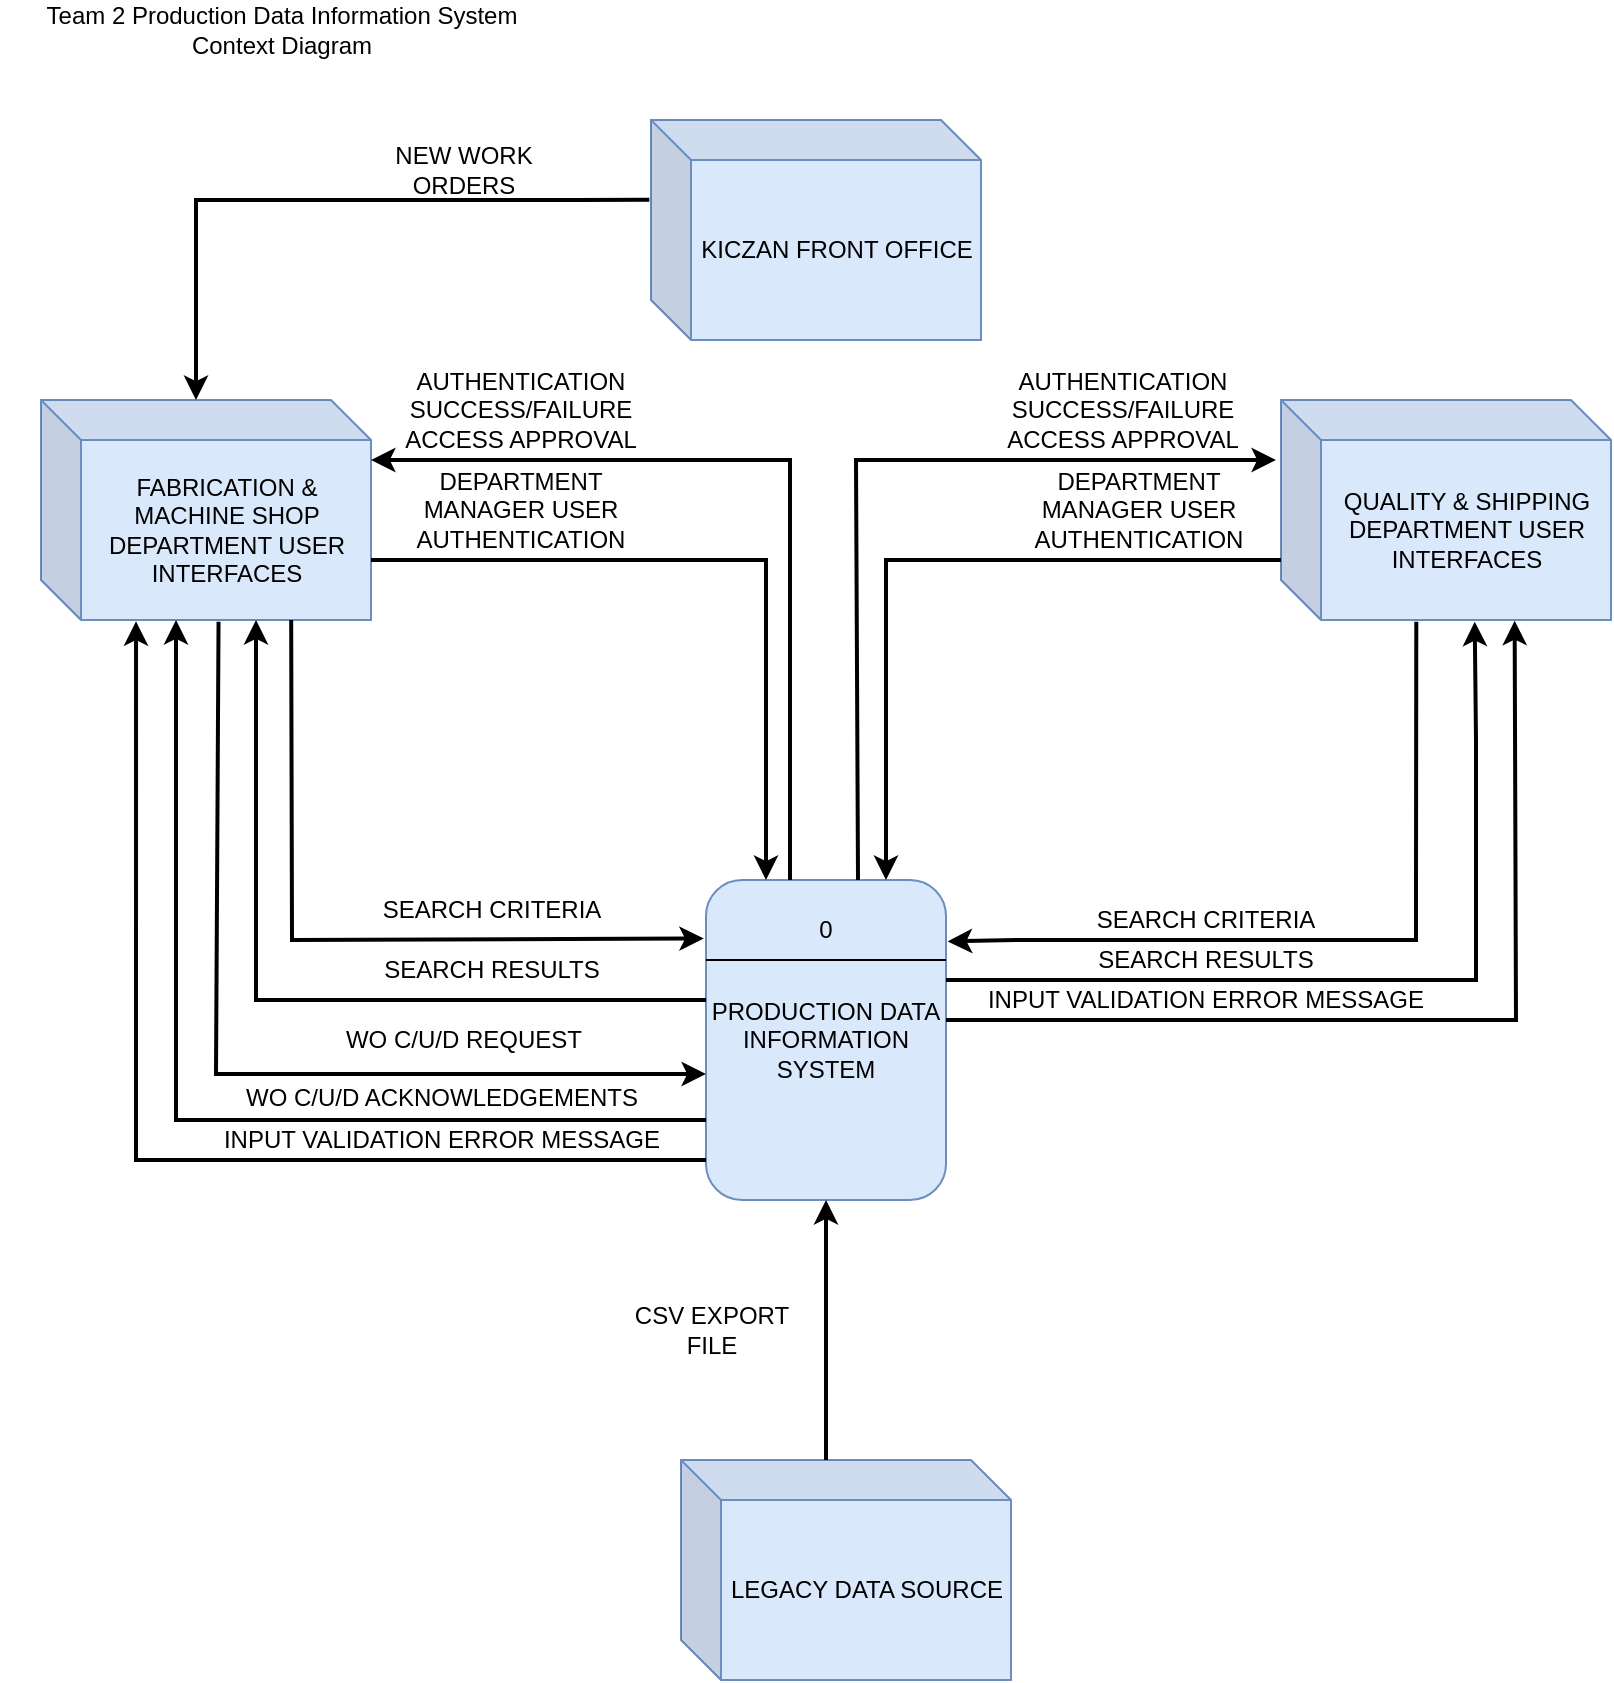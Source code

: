 <mxfile version="28.2.5">
  <diagram name="Page-1" id="NWWiBwSiMHT2Ur717pmt">
    <mxGraphModel dx="2066" dy="1125" grid="0" gridSize="10" guides="1" tooltips="1" connect="1" arrows="1" fold="1" page="0" pageScale="1" pageWidth="850" pageHeight="1100" math="0" shadow="0">
      <root>
        <mxCell id="0" />
        <mxCell id="1" parent="0" />
        <mxCell id="EqE0YKUDqJqxegZ7C9gL-1" value="PRODUCTION DATA INFORMATION SYSTEM" style="rounded=1;whiteSpace=wrap;html=1;fillColor=#dae8fc;strokeColor=#6c8ebf;" parent="1" vertex="1">
          <mxGeometry x="355" y="570" width="120" height="160" as="geometry" />
        </mxCell>
        <mxCell id="EqE0YKUDqJqxegZ7C9gL-2" value="" style="endArrow=none;html=1;rounded=0;exitX=0;exitY=0.25;exitDx=0;exitDy=0;entryX=1;entryY=0.25;entryDx=0;entryDy=0;" parent="1" source="EqE0YKUDqJqxegZ7C9gL-1" target="EqE0YKUDqJqxegZ7C9gL-1" edge="1">
          <mxGeometry width="50" height="50" relative="1" as="geometry">
            <mxPoint x="390" y="640" as="sourcePoint" />
            <mxPoint x="440" y="590" as="targetPoint" />
          </mxGeometry>
        </mxCell>
        <mxCell id="EqE0YKUDqJqxegZ7C9gL-3" value="0" style="text;html=1;align=center;verticalAlign=middle;whiteSpace=wrap;rounded=0;" parent="1" vertex="1">
          <mxGeometry x="385" y="580" width="60" height="30" as="geometry" />
        </mxCell>
        <mxCell id="EqE0YKUDqJqxegZ7C9gL-4" value="FABRICATION &amp;amp; MACHINE SHOP DEPARTMENT USER INTERFACES" style="shape=cube;whiteSpace=wrap;html=1;boundedLbl=1;backgroundOutline=1;darkOpacity=0.05;darkOpacity2=0.1;strokeWidth=1;fillColor=#dae8fc;strokeColor=#6c8ebf;" parent="1" vertex="1">
          <mxGeometry x="22.5" y="330" width="165" height="110" as="geometry" />
        </mxCell>
        <mxCell id="EqE0YKUDqJqxegZ7C9gL-21" value="WO C/U/D REQUEST" style="text;html=1;align=center;verticalAlign=middle;whiteSpace=wrap;rounded=0;" parent="1" vertex="1">
          <mxGeometry x="106.88" y="635" width="253.75" height="30" as="geometry" />
        </mxCell>
        <mxCell id="EqE0YKUDqJqxegZ7C9gL-22" value="SEARCH CRITERIA" style="text;html=1;align=center;verticalAlign=middle;whiteSpace=wrap;rounded=0;" parent="1" vertex="1">
          <mxGeometry x="545" y="580" width="120" height="20" as="geometry" />
        </mxCell>
        <mxCell id="EqE0YKUDqJqxegZ7C9gL-25" value="SEARCH RESULTS" style="text;html=1;align=center;verticalAlign=middle;whiteSpace=wrap;rounded=0;" parent="1" vertex="1">
          <mxGeometry x="510" y="600" width="190" height="20" as="geometry" />
        </mxCell>
        <mxCell id="EqE0YKUDqJqxegZ7C9gL-29" value="Team 2 Production Data Information System Context Diagram" style="text;html=1;align=center;verticalAlign=middle;whiteSpace=wrap;rounded=0;" parent="1" vertex="1">
          <mxGeometry x="2.5" y="130" width="280" height="30" as="geometry" />
        </mxCell>
        <mxCell id="47_pGREQ6rvNZp8R7Rz3-7" value="NEW WORK ORDERS" style="text;html=1;align=center;verticalAlign=middle;whiteSpace=wrap;rounded=0;" parent="1" vertex="1">
          <mxGeometry x="193.75" y="200" width="80" height="30" as="geometry" />
        </mxCell>
        <mxCell id="47_pGREQ6rvNZp8R7Rz3-9" value="" style="endArrow=classic;html=1;rounded=0;strokeWidth=2;exitX=-0.005;exitY=0.362;exitDx=0;exitDy=0;exitPerimeter=0;" parent="1" source="kIoXdZcQtLT9reUE1cwR-3" edge="1">
          <mxGeometry width="50" height="50" relative="1" as="geometry">
            <mxPoint x="350" y="230" as="sourcePoint" />
            <mxPoint x="100" y="330" as="targetPoint" />
            <Array as="points">
              <mxPoint x="290" y="230" />
              <mxPoint x="100" y="230" />
            </Array>
          </mxGeometry>
        </mxCell>
        <mxCell id="47_pGREQ6rvNZp8R7Rz3-22" value="DEPARTMENT MANAGER USER AUTHENTICATION" style="text;html=1;align=center;verticalAlign=middle;whiteSpace=wrap;rounded=0;" parent="1" vertex="1">
          <mxGeometry x="201" y="370" width="123" height="30" as="geometry" />
        </mxCell>
        <mxCell id="47_pGREQ6rvNZp8R7Rz3-27" value="" style="endArrow=classic;html=1;rounded=0;entryX=0;entryY=0.875;entryDx=0;entryDy=0;strokeWidth=2;entryPerimeter=0;exitX=0.538;exitY=1.008;exitDx=0;exitDy=0;exitPerimeter=0;" parent="1" source="EqE0YKUDqJqxegZ7C9gL-4" edge="1">
          <mxGeometry width="50" height="50" relative="1" as="geometry">
            <mxPoint x="110" y="460" as="sourcePoint" />
            <mxPoint x="355" y="667" as="targetPoint" />
            <Array as="points">
              <mxPoint x="110" y="667" />
              <mxPoint x="190" y="667" />
              <mxPoint x="270" y="667" />
              <mxPoint x="320" y="667" />
            </Array>
          </mxGeometry>
        </mxCell>
        <mxCell id="47_pGREQ6rvNZp8R7Rz3-29" value="" style="endArrow=classic;html=1;rounded=0;entryX=1.007;entryY=0.192;entryDx=0;entryDy=0;strokeWidth=2;exitX=0.41;exitY=1.008;exitDx=0;exitDy=0;exitPerimeter=0;entryPerimeter=0;" parent="1" source="kIoXdZcQtLT9reUE1cwR-1" target="EqE0YKUDqJqxegZ7C9gL-1" edge="1">
          <mxGeometry width="50" height="50" relative="1" as="geometry">
            <mxPoint x="665" y="460" as="sourcePoint" />
            <mxPoint x="295" y="490" as="targetPoint" />
            <Array as="points">
              <mxPoint x="710" y="570" />
              <mxPoint x="710" y="600" />
              <mxPoint x="510" y="600" />
            </Array>
          </mxGeometry>
        </mxCell>
        <mxCell id="47_pGREQ6rvNZp8R7Rz3-30" value="" style="endArrow=classic;html=1;rounded=0;exitX=1;exitY=0.875;exitDx=0;exitDy=0;strokeWidth=2;exitPerimeter=0;entryX=0.587;entryY=1.008;entryDx=0;entryDy=0;entryPerimeter=0;" parent="1" target="kIoXdZcQtLT9reUE1cwR-1" edge="1">
          <mxGeometry width="50" height="50" relative="1" as="geometry">
            <mxPoint x="475" y="620" as="sourcePoint" />
            <mxPoint x="739.26" y="350" as="targetPoint" />
            <Array as="points">
              <mxPoint x="580" y="620" />
              <mxPoint x="740" y="620" />
              <mxPoint x="740" y="500" />
            </Array>
          </mxGeometry>
        </mxCell>
        <mxCell id="47_pGREQ6rvNZp8R7Rz3-32" value="CSV EXPORT FILE" style="text;html=1;align=center;verticalAlign=middle;whiteSpace=wrap;rounded=0;" parent="1" vertex="1">
          <mxGeometry x="307.5" y="780" width="100" height="30" as="geometry" />
        </mxCell>
        <mxCell id="47_pGREQ6rvNZp8R7Rz3-35" value="" style="endArrow=classic;html=1;rounded=0;strokeWidth=2;entryX=0.999;entryY=0.357;entryDx=0;entryDy=0;entryPerimeter=0;exitX=0.35;exitY=0;exitDx=0;exitDy=0;exitPerimeter=0;" parent="1" source="EqE0YKUDqJqxegZ7C9gL-1" edge="1">
          <mxGeometry width="50" height="50" relative="1" as="geometry">
            <mxPoint x="326.41" y="360.73" as="sourcePoint" />
            <mxPoint x="187.495" y="360.0" as="targetPoint" />
            <Array as="points">
              <mxPoint x="397" y="360" />
            </Array>
          </mxGeometry>
        </mxCell>
        <mxCell id="uzKrB_WK56wrm18zhLO5-1" value="" style="endArrow=classic;html=1;rounded=0;strokeWidth=2;entryX=0.25;entryY=0;entryDx=0;entryDy=0;" parent="1" target="EqE0YKUDqJqxegZ7C9gL-1" edge="1">
          <mxGeometry width="50" height="50" relative="1" as="geometry">
            <mxPoint x="187.5" y="410" as="sourcePoint" />
            <mxPoint x="327.5" y="410" as="targetPoint" />
            <Array as="points">
              <mxPoint x="385" y="410" />
            </Array>
          </mxGeometry>
        </mxCell>
        <mxCell id="uzKrB_WK56wrm18zhLO5-2" value="AUTHENTICATION SUCCESS/FAILURE&lt;div&gt;ACCESS APPROVAL&lt;/div&gt;" style="text;html=1;align=center;verticalAlign=middle;whiteSpace=wrap;rounded=0;" parent="1" vertex="1">
          <mxGeometry x="190" y="320" width="145" height="30" as="geometry" />
        </mxCell>
        <mxCell id="kIoXdZcQtLT9reUE1cwR-1" value="QUALITY &amp;amp; SHIPPING DEPARTMENT USER INTERFACES" style="shape=cube;whiteSpace=wrap;html=1;boundedLbl=1;backgroundOutline=1;darkOpacity=0.05;darkOpacity2=0.1;strokeWidth=1;fillColor=#dae8fc;strokeColor=#6c8ebf;" parent="1" vertex="1">
          <mxGeometry x="642.5" y="330" width="165" height="110" as="geometry" />
        </mxCell>
        <mxCell id="kIoXdZcQtLT9reUE1cwR-3" value="KICZAN FRONT OFFICE" style="shape=cube;whiteSpace=wrap;html=1;boundedLbl=1;backgroundOutline=1;darkOpacity=0.05;darkOpacity2=0.1;strokeWidth=1;fillColor=#dae8fc;strokeColor=#6c8ebf;" parent="1" vertex="1">
          <mxGeometry x="327.5" y="190" width="165" height="110" as="geometry" />
        </mxCell>
        <mxCell id="kIoXdZcQtLT9reUE1cwR-4" value="LEGACY DATA SOURCE" style="shape=cube;whiteSpace=wrap;html=1;boundedLbl=1;backgroundOutline=1;darkOpacity=0.05;darkOpacity2=0.1;strokeWidth=1;fillColor=#dae8fc;strokeColor=#6c8ebf;" parent="1" vertex="1">
          <mxGeometry x="342.5" y="860" width="165" height="110" as="geometry" />
        </mxCell>
        <mxCell id="kIoXdZcQtLT9reUE1cwR-5" value="" style="endArrow=classic;html=1;rounded=0;exitX=0;exitY=0.5;exitDx=0;exitDy=0;strokeWidth=2;" parent="1" edge="1">
          <mxGeometry width="50" height="50" relative="1" as="geometry">
            <mxPoint x="355" y="630" as="sourcePoint" />
            <mxPoint x="130" y="440" as="targetPoint" />
            <Array as="points">
              <mxPoint x="130" y="630" />
            </Array>
          </mxGeometry>
        </mxCell>
        <mxCell id="kIoXdZcQtLT9reUE1cwR-6" value="SEARCH RESULTS" style="text;html=1;align=center;verticalAlign=middle;whiteSpace=wrap;rounded=0;" parent="1" vertex="1">
          <mxGeometry x="152.5" y="600" width="190" height="30" as="geometry" />
        </mxCell>
        <mxCell id="kIoXdZcQtLT9reUE1cwR-7" value="" style="endArrow=classic;html=1;rounded=0;exitX=0.546;exitY=1.018;exitDx=0;exitDy=0;exitPerimeter=0;strokeWidth=2;entryX=-0.009;entryY=0.183;entryDx=0;entryDy=0;entryPerimeter=0;" parent="1" target="EqE0YKUDqJqxegZ7C9gL-1" edge="1">
          <mxGeometry width="50" height="50" relative="1" as="geometry">
            <mxPoint x="147.59" y="440.0" as="sourcePoint" />
            <mxPoint x="350.5" y="598.02" as="targetPoint" />
            <Array as="points">
              <mxPoint x="148" y="600" />
            </Array>
          </mxGeometry>
        </mxCell>
        <mxCell id="kIoXdZcQtLT9reUE1cwR-8" value="SEARCH CRITERIA" style="text;html=1;align=center;verticalAlign=middle;whiteSpace=wrap;rounded=0;" parent="1" vertex="1">
          <mxGeometry x="187.5" y="570" width="120" height="30" as="geometry" />
        </mxCell>
        <mxCell id="AsmtUFfztKSTKxo9pQGi-1" value="&lt;span style=&quot;color: rgb(0, 0, 0); font-family: Helvetica; font-size: 12px; font-style: normal; font-variant-ligatures: normal; font-variant-caps: normal; font-weight: 400; letter-spacing: normal; orphans: 2; text-align: center; text-indent: 0px; text-transform: none; widows: 2; word-spacing: 0px; -webkit-text-stroke-width: 0px; white-space: normal; text-decoration-thickness: initial; text-decoration-style: initial; text-decoration-color: initial; float: none; background-color: rgb(255, 255, 255); display: inline !important;&quot;&gt;WO C/U/D ACKNOWLEDGEMENTS&lt;/span&gt;" style="text;whiteSpace=wrap;html=1;" parent="1" vertex="1">
          <mxGeometry x="122.5" y="665" width="205" height="15" as="geometry" />
        </mxCell>
        <mxCell id="AsmtUFfztKSTKxo9pQGi-2" value="" style="endArrow=classic;html=1;rounded=0;exitX=0;exitY=0.75;exitDx=0;exitDy=0;strokeWidth=2;" parent="1" source="EqE0YKUDqJqxegZ7C9gL-1" edge="1">
          <mxGeometry width="50" height="50" relative="1" as="geometry">
            <mxPoint x="290" y="730" as="sourcePoint" />
            <mxPoint x="90" y="440" as="targetPoint" />
            <Array as="points">
              <mxPoint x="90" y="690" />
            </Array>
          </mxGeometry>
        </mxCell>
        <mxCell id="AsmtUFfztKSTKxo9pQGi-3" value="" style="endArrow=classic;html=1;rounded=0;strokeWidth=2;entryX=0.288;entryY=1.006;entryDx=0;entryDy=0;entryPerimeter=0;" parent="1" target="EqE0YKUDqJqxegZ7C9gL-4" edge="1">
          <mxGeometry width="50" height="50" relative="1" as="geometry">
            <mxPoint x="355" y="710" as="sourcePoint" />
            <mxPoint x="75" y="440" as="targetPoint" />
            <Array as="points">
              <mxPoint x="70" y="710" />
            </Array>
          </mxGeometry>
        </mxCell>
        <mxCell id="AsmtUFfztKSTKxo9pQGi-4" value="INPUT VALIDATION ERROR MESSAGE" style="text;html=1;align=center;verticalAlign=middle;whiteSpace=wrap;rounded=0;" parent="1" vertex="1">
          <mxGeometry x="108.75" y="690" width="227.5" height="20" as="geometry" />
        </mxCell>
        <mxCell id="AsmtUFfztKSTKxo9pQGi-5" value="INPUT VALIDATION ERROR MESSAGE" style="text;html=1;align=center;verticalAlign=middle;whiteSpace=wrap;rounded=0;" parent="1" vertex="1">
          <mxGeometry x="491.25" y="620" width="227.5" height="20" as="geometry" />
        </mxCell>
        <mxCell id="AsmtUFfztKSTKxo9pQGi-6" value="" style="endArrow=classic;html=1;rounded=0;entryX=0.708;entryY=1.003;entryDx=0;entryDy=0;entryPerimeter=0;strokeWidth=2;" parent="1" target="kIoXdZcQtLT9reUE1cwR-1" edge="1">
          <mxGeometry width="50" height="50" relative="1" as="geometry">
            <mxPoint x="475" y="640" as="sourcePoint" />
            <mxPoint x="760" y="490" as="targetPoint" />
            <Array as="points">
              <mxPoint x="760" y="640" />
            </Array>
          </mxGeometry>
        </mxCell>
        <mxCell id="yAURwjMkmJhR2nzbmozJ-1" value="" style="endArrow=classic;html=1;rounded=0;strokeWidth=2;" parent="1" edge="1">
          <mxGeometry width="50" height="50" relative="1" as="geometry">
            <mxPoint x="431" y="570" as="sourcePoint" />
            <mxPoint x="640" y="360" as="targetPoint" />
            <Array as="points">
              <mxPoint x="430" y="360" />
            </Array>
          </mxGeometry>
        </mxCell>
        <mxCell id="yAURwjMkmJhR2nzbmozJ-2" value="AUTHENTICATION SUCCESS/FAILURE&lt;div&gt;ACCESS APPROVAL&lt;/div&gt;" style="text;html=1;align=center;verticalAlign=middle;whiteSpace=wrap;rounded=0;" parent="1" vertex="1">
          <mxGeometry x="491.25" y="320" width="145" height="30" as="geometry" />
        </mxCell>
        <mxCell id="yAURwjMkmJhR2nzbmozJ-3" value="" style="endArrow=classic;html=1;rounded=0;strokeWidth=2;entryX=0.75;entryY=0;entryDx=0;entryDy=0;" parent="1" target="EqE0YKUDqJqxegZ7C9gL-1" edge="1">
          <mxGeometry width="50" height="50" relative="1" as="geometry">
            <mxPoint x="642.5" y="410" as="sourcePoint" />
            <mxPoint x="495" y="410" as="targetPoint" />
            <Array as="points">
              <mxPoint x="445" y="410" />
            </Array>
          </mxGeometry>
        </mxCell>
        <mxCell id="yAURwjMkmJhR2nzbmozJ-4" value="DEPARTMENT MANAGER USER AUTHENTICATION" style="text;html=1;align=center;verticalAlign=middle;whiteSpace=wrap;rounded=0;" parent="1" vertex="1">
          <mxGeometry x="510" y="370" width="123" height="30" as="geometry" />
        </mxCell>
        <mxCell id="AzqrLDY8JYMojqmVqyOu-1" value="" style="endArrow=classic;html=1;rounded=0;entryX=0.5;entryY=1;entryDx=0;entryDy=0;exitX=0;exitY=0;exitDx=72.5;exitDy=0;exitPerimeter=0;strokeWidth=2;" parent="1" source="kIoXdZcQtLT9reUE1cwR-4" target="EqE0YKUDqJqxegZ7C9gL-1" edge="1">
          <mxGeometry width="50" height="50" relative="1" as="geometry">
            <mxPoint x="415" y="840" as="sourcePoint" />
            <mxPoint x="420" y="790" as="targetPoint" />
          </mxGeometry>
        </mxCell>
      </root>
    </mxGraphModel>
  </diagram>
</mxfile>
